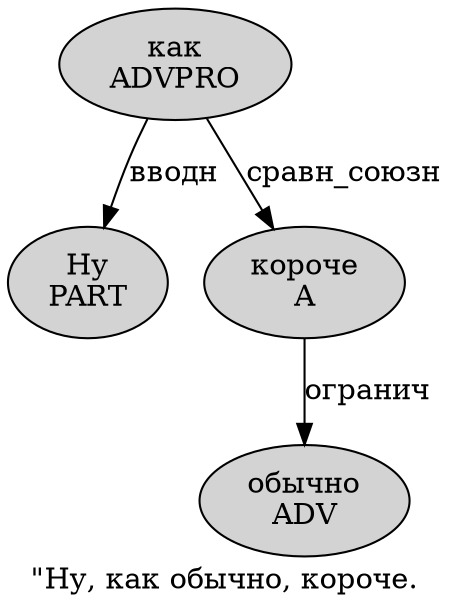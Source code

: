 digraph SENTENCE_381 {
	graph [label="\"Ну, как обычно, короче."]
	node [style=filled]
		1 [label="Ну
PART" color="" fillcolor=lightgray penwidth=1 shape=ellipse]
		3 [label="как
ADVPRO" color="" fillcolor=lightgray penwidth=1 shape=ellipse]
		4 [label="обычно
ADV" color="" fillcolor=lightgray penwidth=1 shape=ellipse]
		6 [label="короче
A" color="" fillcolor=lightgray penwidth=1 shape=ellipse]
			3 -> 1 [label="вводн"]
			3 -> 6 [label="сравн_союзн"]
			6 -> 4 [label="огранич"]
}